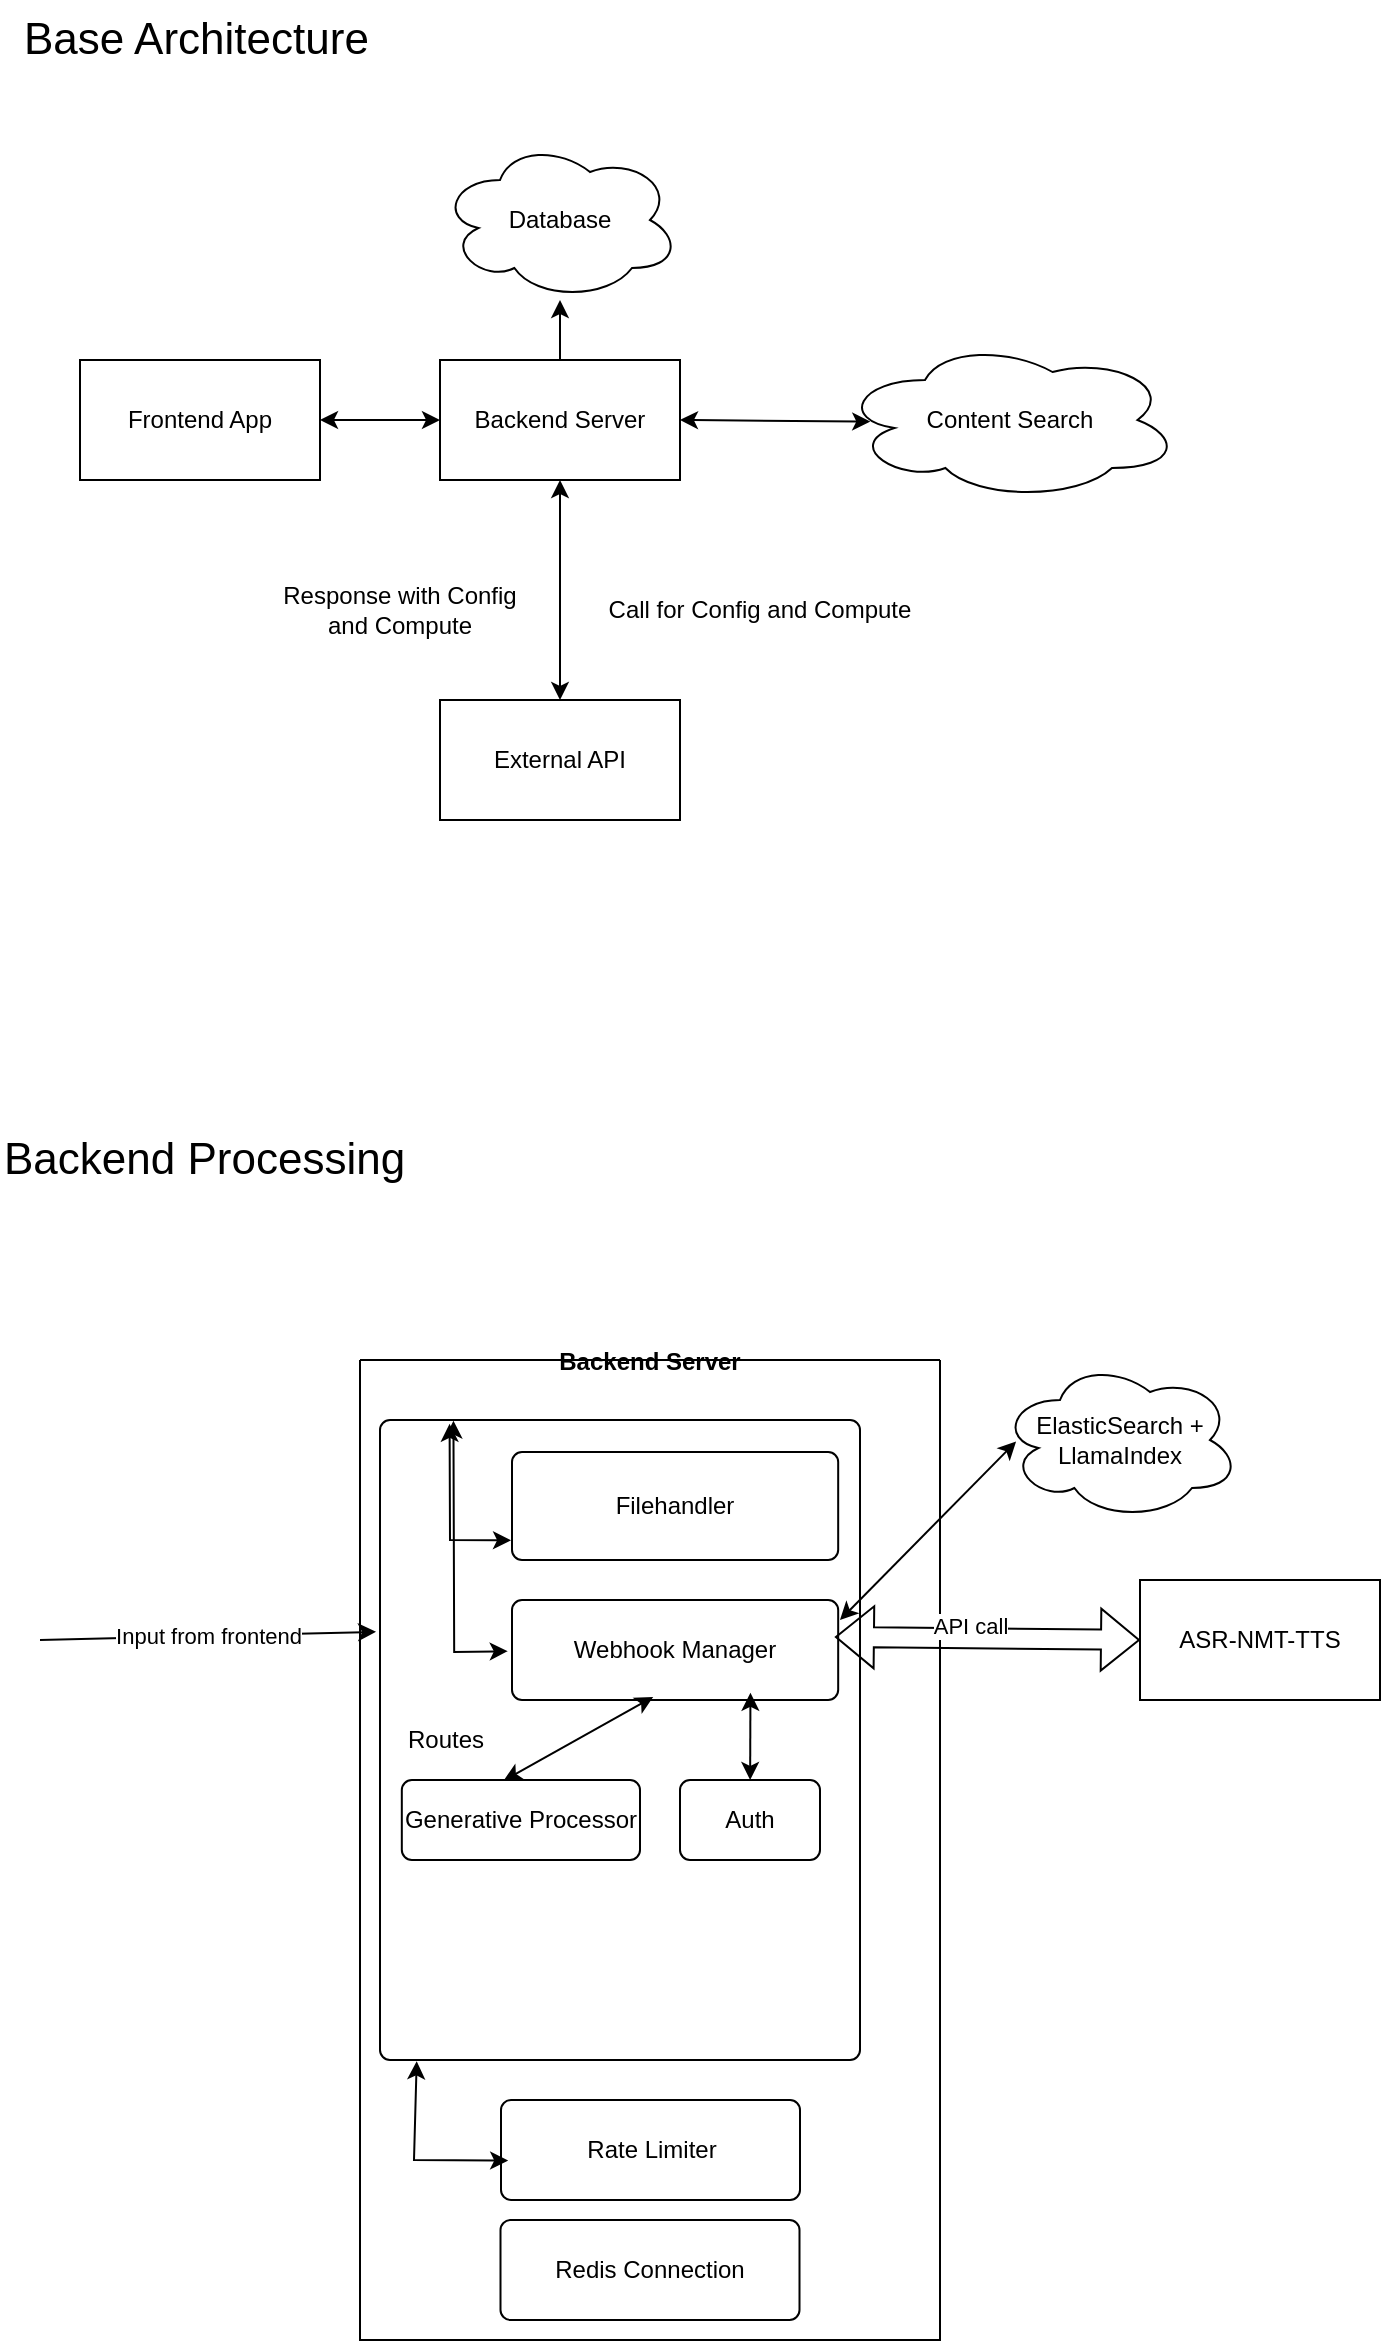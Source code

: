 <mxfile version="26.0.3">
  <diagram name="Page-1" id="ojUTea9J0GlCkQ0s-NyS">
    <mxGraphModel dx="1900" dy="522" grid="1" gridSize="10" guides="1" tooltips="1" connect="1" arrows="1" fold="1" page="1" pageScale="1" pageWidth="850" pageHeight="1100" math="0" shadow="0">
      <root>
        <mxCell id="0" />
        <mxCell id="1" parent="0" />
        <mxCell id="vP9EPb2uaOXw7STHqdld-1" value="Frontend App" style="rounded=0;whiteSpace=wrap;html=1;" parent="1" vertex="1">
          <mxGeometry x="-650" y="250" width="120" height="60" as="geometry" />
        </mxCell>
        <mxCell id="vP9EPb2uaOXw7STHqdld-3" value="Backend Server" style="rounded=0;whiteSpace=wrap;html=1;" parent="1" vertex="1">
          <mxGeometry x="-470" y="250" width="120" height="60" as="geometry" />
        </mxCell>
        <mxCell id="vP9EPb2uaOXw7STHqdld-4" value="" style="endArrow=classic;html=1;rounded=0;" parent="1" source="vP9EPb2uaOXw7STHqdld-3" edge="1">
          <mxGeometry width="50" height="50" relative="1" as="geometry">
            <mxPoint x="-370" y="470" as="sourcePoint" />
            <mxPoint x="-410" y="220" as="targetPoint" />
          </mxGeometry>
        </mxCell>
        <mxCell id="vP9EPb2uaOXw7STHqdld-9" value="External API" style="rounded=0;whiteSpace=wrap;html=1;" parent="1" vertex="1">
          <mxGeometry x="-470" y="420" width="120" height="60" as="geometry" />
        </mxCell>
        <mxCell id="vP9EPb2uaOXw7STHqdld-11" value="" style="endArrow=classic;startArrow=classic;html=1;rounded=0;entryX=0.5;entryY=1;entryDx=0;entryDy=0;exitX=0.5;exitY=0;exitDx=0;exitDy=0;" parent="1" source="vP9EPb2uaOXw7STHqdld-9" target="vP9EPb2uaOXw7STHqdld-3" edge="1">
          <mxGeometry width="50" height="50" relative="1" as="geometry">
            <mxPoint x="-370" y="470" as="sourcePoint" />
            <mxPoint x="-320" y="420" as="targetPoint" />
          </mxGeometry>
        </mxCell>
        <mxCell id="vP9EPb2uaOXw7STHqdld-12" value="Call for Config and Compute" style="text;html=1;align=center;verticalAlign=middle;whiteSpace=wrap;rounded=0;" parent="1" vertex="1">
          <mxGeometry x="-390" y="360" width="160" height="30" as="geometry" />
        </mxCell>
        <mxCell id="vP9EPb2uaOXw7STHqdld-14" value="Response with Config and Compute" style="text;html=1;align=center;verticalAlign=middle;whiteSpace=wrap;rounded=0;" parent="1" vertex="1">
          <mxGeometry x="-550" y="360" width="120" height="30" as="geometry" />
        </mxCell>
        <mxCell id="vP9EPb2uaOXw7STHqdld-16" value="Base Architecture" style="text;html=1;whiteSpace=wrap;overflow=hidden;rounded=0;fontSize=22;" parent="1" vertex="1">
          <mxGeometry x="-680" y="70" width="180" height="50" as="geometry" />
        </mxCell>
        <mxCell id="vP9EPb2uaOXw7STHqdld-23" value="" style="endArrow=classic;startArrow=classic;html=1;rounded=0;exitX=1;exitY=0.5;exitDx=0;exitDy=0;entryX=0;entryY=0.5;entryDx=0;entryDy=0;" parent="1" source="vP9EPb2uaOXw7STHqdld-1" target="vP9EPb2uaOXw7STHqdld-3" edge="1">
          <mxGeometry width="50" height="50" relative="1" as="geometry">
            <mxPoint x="-370" y="370" as="sourcePoint" />
            <mxPoint x="-320" y="320" as="targetPoint" />
          </mxGeometry>
        </mxCell>
        <mxCell id="vP9EPb2uaOXw7STHqdld-25" value="Content Search" style="ellipse;shape=cloud;whiteSpace=wrap;html=1;rounded=0;" parent="1" vertex="1">
          <mxGeometry x="-270" y="240" width="170" height="80" as="geometry" />
        </mxCell>
        <mxCell id="vP9EPb2uaOXw7STHqdld-27" value="Database" style="ellipse;shape=cloud;whiteSpace=wrap;html=1;" parent="1" vertex="1">
          <mxGeometry x="-470" y="140" width="120" height="80" as="geometry" />
        </mxCell>
        <mxCell id="vP9EPb2uaOXw7STHqdld-28" value="Backend Processing" style="text;html=1;whiteSpace=wrap;overflow=hidden;rounded=0;fontSize=22;" parent="1" vertex="1">
          <mxGeometry x="-690" y="630" width="280" height="60" as="geometry" />
        </mxCell>
        <mxCell id="vP9EPb2uaOXw7STHqdld-31" value="ElasticSearch + LlamaIndex" style="ellipse;shape=cloud;whiteSpace=wrap;html=1;" parent="1" vertex="1">
          <mxGeometry x="-190" y="750" width="120" height="80" as="geometry" />
        </mxCell>
        <mxCell id="vP9EPb2uaOXw7STHqdld-41" value="Backend Server" style="swimlane;startSize=0;" parent="1" vertex="1">
          <mxGeometry x="-510" y="750" width="290" height="490" as="geometry" />
        </mxCell>
        <mxCell id="vP9EPb2uaOXw7STHqdld-38" value="" style="rounded=1;absoluteArcSize=1;html=1;arcSize=10;" parent="vP9EPb2uaOXw7STHqdld-41" vertex="1">
          <mxGeometry x="10" y="30" width="240" height="320" as="geometry" />
        </mxCell>
        <mxCell id="vP9EPb2uaOXw7STHqdld-39" value="Routes" style="html=1;shape=mxgraph.er.anchor;whiteSpace=wrap;" parent="vP9EPb2uaOXw7STHqdld-38" vertex="1">
          <mxGeometry width="66.0" height="320.0" as="geometry" />
        </mxCell>
        <mxCell id="vP9EPb2uaOXw7STHqdld-40" value="Filehandler" style="rounded=1;absoluteArcSize=1;html=1;arcSize=10;whiteSpace=wrap;points=[];strokeColor=inherit;fillColor=inherit;" parent="vP9EPb2uaOXw7STHqdld-38" vertex="1">
          <mxGeometry x="66" y="16" width="163.091" height="54" as="geometry" />
        </mxCell>
        <mxCell id="vP9EPb2uaOXw7STHqdld-53" value="Webhook Manager" style="rounded=1;absoluteArcSize=1;html=1;arcSize=10;whiteSpace=wrap;points=[];strokeColor=inherit;fillColor=inherit;" parent="vP9EPb2uaOXw7STHqdld-38" vertex="1">
          <mxGeometry x="66" y="90" width="163.091" height="50" as="geometry" />
        </mxCell>
        <mxCell id="vP9EPb2uaOXw7STHqdld-66" value="" style="endArrow=classic;startArrow=classic;html=1;rounded=0;exitX=-0.013;exitY=0.512;exitDx=0;exitDy=0;exitPerimeter=0;entryX=0.153;entryY=0.001;entryDx=0;entryDy=0;entryPerimeter=0;" parent="vP9EPb2uaOXw7STHqdld-38" source="vP9EPb2uaOXw7STHqdld-53" target="vP9EPb2uaOXw7STHqdld-38" edge="1">
          <mxGeometry width="50" height="50" relative="1" as="geometry">
            <mxPoint x="436.364" y="160" as="sourcePoint" />
            <mxPoint x="32.727" y="60" as="targetPoint" />
            <Array as="points">
              <mxPoint x="37.091" y="116" />
            </Array>
          </mxGeometry>
        </mxCell>
        <mxCell id="vP9EPb2uaOXw7STHqdld-67" value="Generative Processor" style="rounded=1;absoluteArcSize=1;html=1;arcSize=10;whiteSpace=wrap;points=[];strokeColor=inherit;fillColor=inherit;" parent="vP9EPb2uaOXw7STHqdld-38" vertex="1">
          <mxGeometry x="10.91" y="180" width="119.09" height="40" as="geometry" />
        </mxCell>
        <mxCell id="vP9EPb2uaOXw7STHqdld-69" value="" style="endArrow=classic;startArrow=classic;html=1;rounded=0;exitX=0.428;exitY=0.006;exitDx=0;exitDy=0;exitPerimeter=0;entryX=0.433;entryY=0.969;entryDx=0;entryDy=0;entryPerimeter=0;" parent="vP9EPb2uaOXw7STHqdld-38" source="vP9EPb2uaOXw7STHqdld-67" target="vP9EPb2uaOXw7STHqdld-53" edge="1">
          <mxGeometry width="50" height="50" relative="1" as="geometry">
            <mxPoint x="436.364" y="170" as="sourcePoint" />
            <mxPoint x="490.909" y="120" as="targetPoint" />
          </mxGeometry>
        </mxCell>
        <mxCell id="nf7eBTeX1WMdrpYlFgBa-1" value="Auth" style="rounded=1;absoluteArcSize=1;html=1;arcSize=10;whiteSpace=wrap;points=[];strokeColor=inherit;fillColor=inherit;" parent="vP9EPb2uaOXw7STHqdld-38" vertex="1">
          <mxGeometry x="150" y="180" width="70" height="40" as="geometry" />
        </mxCell>
        <mxCell id="nf7eBTeX1WMdrpYlFgBa-2" value="" style="endArrow=classic;startArrow=classic;html=1;rounded=0;entryX=0.731;entryY=0.928;entryDx=0;entryDy=0;entryPerimeter=0;" parent="vP9EPb2uaOXw7STHqdld-38" source="nf7eBTeX1WMdrpYlFgBa-1" target="vP9EPb2uaOXw7STHqdld-53" edge="1">
          <mxGeometry width="50" height="50" relative="1" as="geometry">
            <mxPoint x="330" y="220" as="sourcePoint" />
            <mxPoint x="380" y="170" as="targetPoint" />
          </mxGeometry>
        </mxCell>
        <mxCell id="vP9EPb2uaOXw7STHqdld-64" value="" style="endArrow=classic;startArrow=classic;html=1;rounded=0;exitX=0.273;exitY=0.188;exitDx=0;exitDy=0;exitPerimeter=0;entryX=0.145;entryY=0.006;entryDx=0;entryDy=0;entryPerimeter=0;" parent="vP9EPb2uaOXw7STHqdld-41" source="vP9EPb2uaOXw7STHqdld-38" target="vP9EPb2uaOXw7STHqdld-38" edge="1">
          <mxGeometry width="50" height="50" relative="1" as="geometry">
            <mxPoint x="410" y="200" as="sourcePoint" />
            <mxPoint x="460" y="150" as="targetPoint" />
            <Array as="points">
              <mxPoint x="45" y="90" />
            </Array>
          </mxGeometry>
        </mxCell>
        <mxCell id="vP9EPb2uaOXw7STHqdld-76" value="Rate Limiter" style="rounded=1;absoluteArcSize=1;html=1;arcSize=10;whiteSpace=wrap;points=[];strokeColor=inherit;fillColor=inherit;" parent="vP9EPb2uaOXw7STHqdld-41" vertex="1">
          <mxGeometry x="70.5" y="370" width="149.5" height="50" as="geometry" />
        </mxCell>
        <mxCell id="vP9EPb2uaOXw7STHqdld-77" value="" style="endArrow=classic;startArrow=classic;html=1;rounded=0;exitX=0.278;exitY=1.002;exitDx=0;exitDy=0;exitPerimeter=0;entryX=0.024;entryY=0.606;entryDx=0;entryDy=0;entryPerimeter=0;" parent="vP9EPb2uaOXw7STHqdld-41" source="vP9EPb2uaOXw7STHqdld-39" target="vP9EPb2uaOXw7STHqdld-76" edge="1">
          <mxGeometry width="50" height="50" relative="1" as="geometry">
            <mxPoint x="60" y="360" as="sourcePoint" />
            <mxPoint x="66.832" y="420.384" as="targetPoint" />
            <Array as="points">
              <mxPoint x="27" y="400" />
            </Array>
          </mxGeometry>
        </mxCell>
        <mxCell id="nf7eBTeX1WMdrpYlFgBa-5" value="" style="endArrow=classic;startArrow=classic;html=1;rounded=0;entryX=0.067;entryY=0.51;entryDx=0;entryDy=0;entryPerimeter=0;" parent="vP9EPb2uaOXw7STHqdld-41" target="vP9EPb2uaOXw7STHqdld-31" edge="1">
          <mxGeometry width="50" height="50" relative="1" as="geometry">
            <mxPoint x="240" y="130" as="sourcePoint" />
            <mxPoint x="326" y="39" as="targetPoint" />
          </mxGeometry>
        </mxCell>
        <mxCell id="VOpUAkDh2p34TTl2uYXr-1" value="Redis Connection" style="rounded=1;absoluteArcSize=1;html=1;arcSize=10;whiteSpace=wrap;points=[];strokeColor=inherit;fillColor=inherit;" vertex="1" parent="vP9EPb2uaOXw7STHqdld-41">
          <mxGeometry x="70.25" y="430" width="149.5" height="50" as="geometry" />
        </mxCell>
        <mxCell id="vP9EPb2uaOXw7STHqdld-70" value="" style="shape=flexArrow;endArrow=classic;startArrow=classic;html=1;rounded=0;exitX=0.99;exitY=0.369;exitDx=0;exitDy=0;exitPerimeter=0;" parent="1" source="vP9EPb2uaOXw7STHqdld-53" edge="1">
          <mxGeometry width="100" height="100" relative="1" as="geometry">
            <mxPoint x="-140" y="990" as="sourcePoint" />
            <mxPoint x="-120" y="890" as="targetPoint" />
          </mxGeometry>
        </mxCell>
        <mxCell id="vP9EPb2uaOXw7STHqdld-74" value="API call" style="edgeLabel;html=1;align=center;verticalAlign=middle;resizable=0;points=[];" parent="vP9EPb2uaOXw7STHqdld-70" vertex="1" connectable="0">
          <mxGeometry x="-0.116" y="6" relative="1" as="geometry">
            <mxPoint as="offset" />
          </mxGeometry>
        </mxCell>
        <mxCell id="vP9EPb2uaOXw7STHqdld-71" value="ASR-NMT-TTS" style="rounded=0;whiteSpace=wrap;html=1;" parent="1" vertex="1">
          <mxGeometry x="-120" y="860" width="120" height="60" as="geometry" />
        </mxCell>
        <mxCell id="vP9EPb2uaOXw7STHqdld-75" value="" style="endArrow=classic;startArrow=classic;html=1;rounded=0;exitX=1;exitY=0.5;exitDx=0;exitDy=0;entryX=0.089;entryY=0.51;entryDx=0;entryDy=0;entryPerimeter=0;" parent="1" source="vP9EPb2uaOXw7STHqdld-3" target="vP9EPb2uaOXw7STHqdld-25" edge="1">
          <mxGeometry width="50" height="50" relative="1" as="geometry">
            <mxPoint x="-160" y="510" as="sourcePoint" />
            <mxPoint x="-110" y="460" as="targetPoint" />
          </mxGeometry>
        </mxCell>
        <mxCell id="nf7eBTeX1WMdrpYlFgBa-3" value="Input from frontend" style="endArrow=classic;html=1;rounded=0;entryX=-0.03;entryY=0.331;entryDx=0;entryDy=0;entryPerimeter=0;" parent="1" target="vP9EPb2uaOXw7STHqdld-39" edge="1">
          <mxGeometry relative="1" as="geometry">
            <mxPoint x="-670" y="890" as="sourcePoint" />
            <mxPoint x="-520" y="889.5" as="targetPoint" />
          </mxGeometry>
        </mxCell>
      </root>
    </mxGraphModel>
  </diagram>
</mxfile>
